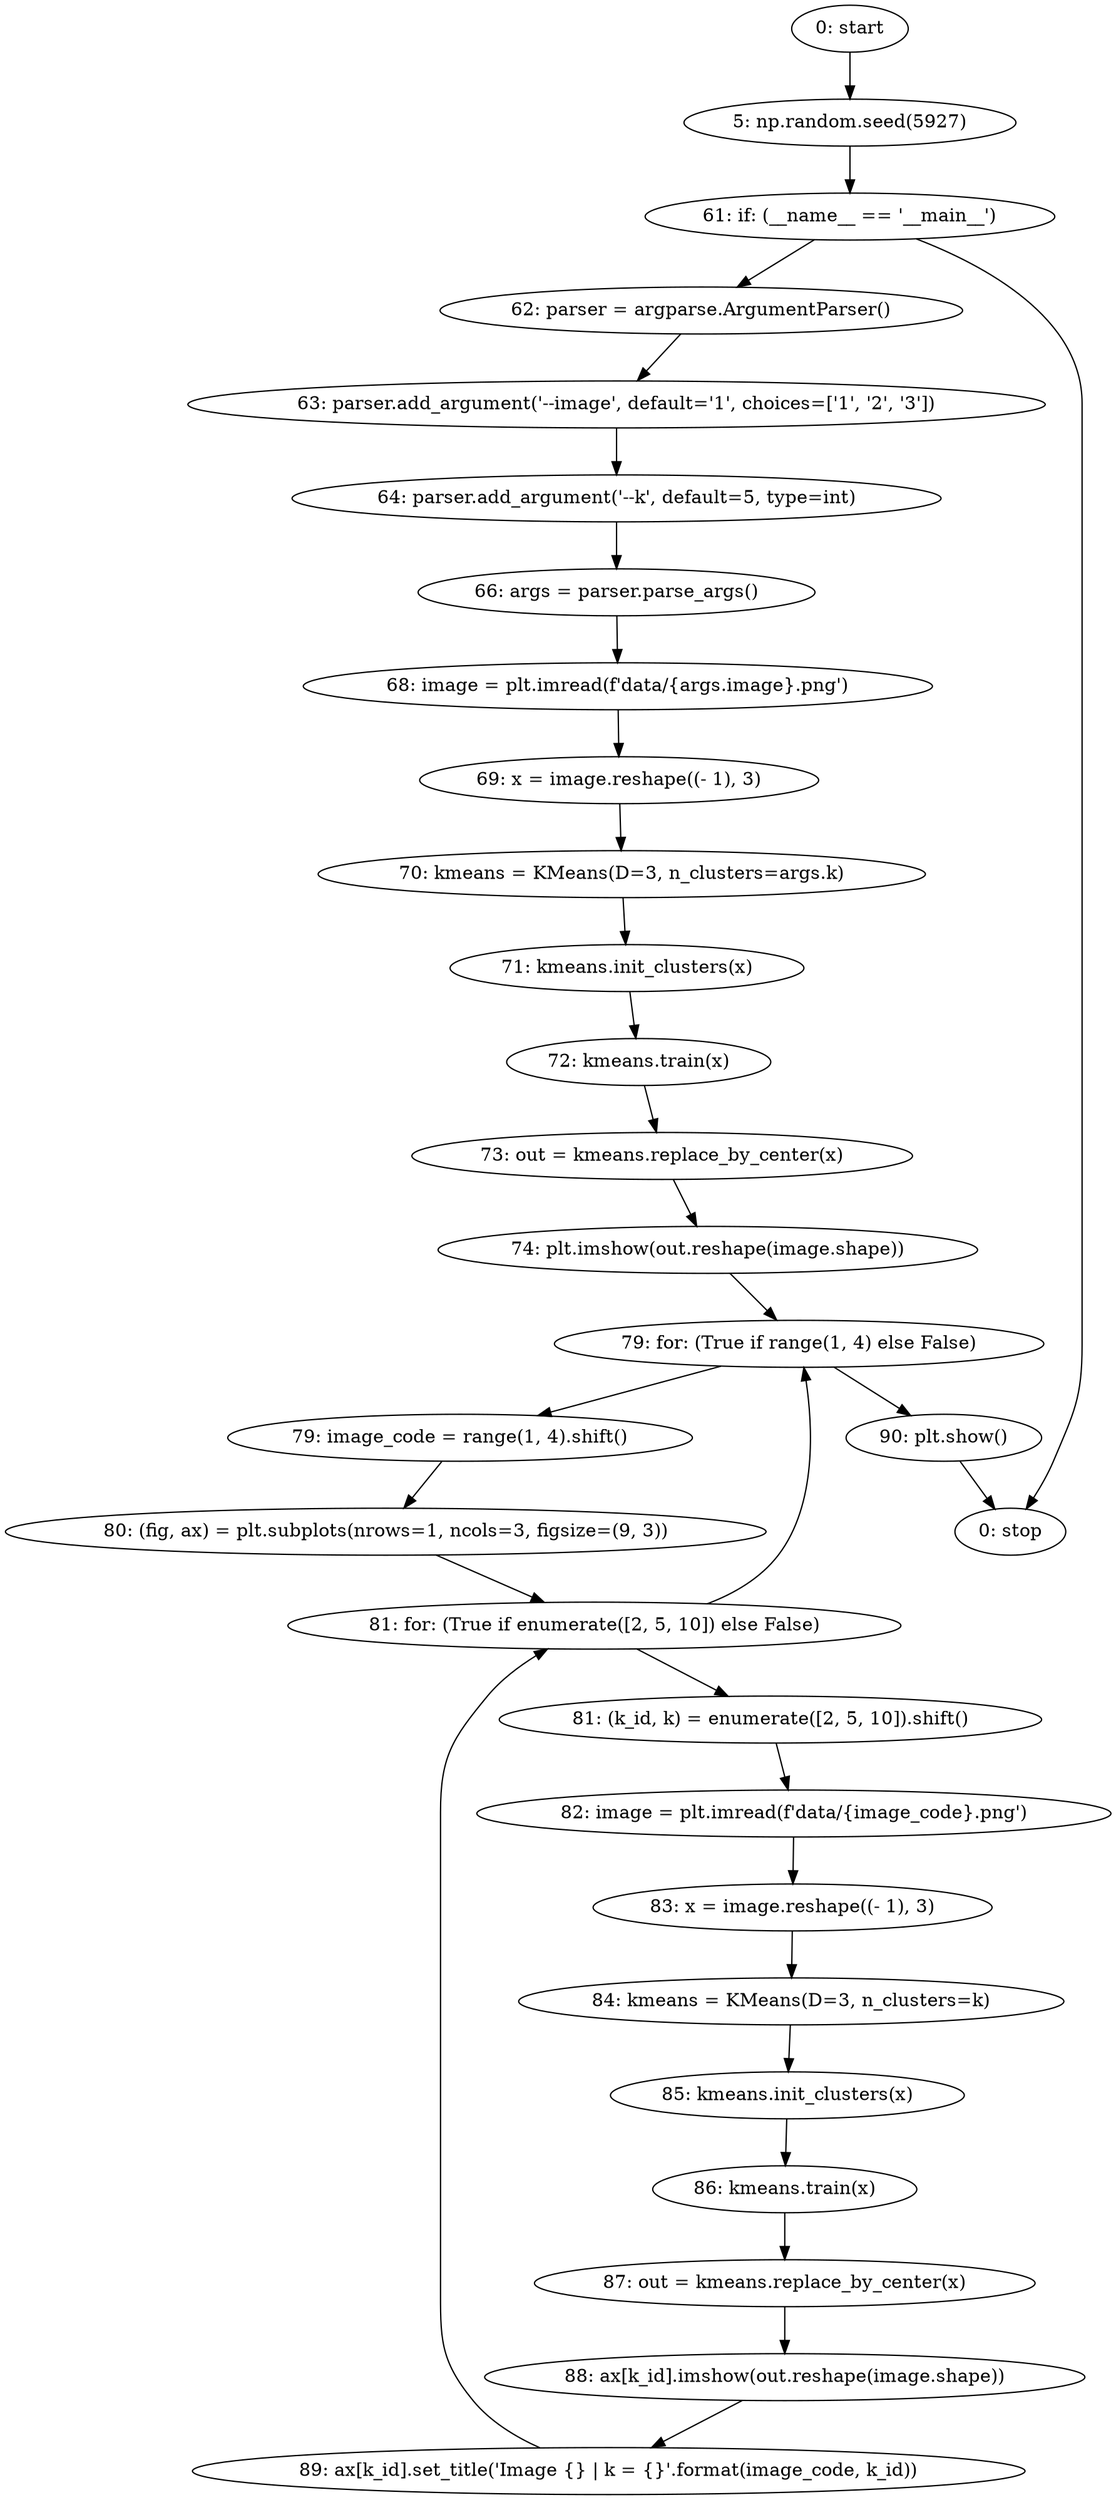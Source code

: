strict digraph "" {
	node [label="\N"];
	0	 [label="0: start"];
	1	 [label="5: np.random.seed(5927)"];
	0 -> 1;
	2	 [label="61: if: (__name__ == '__main__')"];
	1 -> 2;
	3	 [label="62: parser = argparse.ArgumentParser()"];
	2 -> 3;
	28	 [label="0: stop"];
	2 -> 28;
	4	 [label="63: parser.add_argument('--image', default='1', choices=['1', '2', '3'])"];
	3 -> 4;
	5	 [label="64: parser.add_argument('--k', default=5, type=int)"];
	4 -> 5;
	6	 [label="66: args = parser.parse_args()"];
	5 -> 6;
	7	 [label="68: image = plt.imread(f'data/{args.image}.png')"];
	6 -> 7;
	8	 [label="69: x = image.reshape((- 1), 3)"];
	7 -> 8;
	9	 [label="70: kmeans = KMeans(D=3, n_clusters=args.k)"];
	8 -> 9;
	10	 [label="71: kmeans.init_clusters(x)"];
	9 -> 10;
	11	 [label="72: kmeans.train(x)"];
	10 -> 11;
	12	 [label="73: out = kmeans.replace_by_center(x)"];
	11 -> 12;
	13	 [label="74: plt.imshow(out.reshape(image.shape))"];
	12 -> 13;
	14	 [label="79: for: (True if range(1, 4) else False)"];
	13 -> 14;
	15	 [label="79: image_code = range(1, 4).shift()"];
	14 -> 15;
	27	 [label="90: plt.show()"];
	14 -> 27;
	16	 [label="80: (fig, ax) = plt.subplots(nrows=1, ncols=3, figsize=(9, 3))"];
	15 -> 16;
	27 -> 28;
	17	 [label="81: for: (True if enumerate([2, 5, 10]) else False)"];
	17 -> 14;
	18	 [label="81: (k_id, k) = enumerate([2, 5, 10]).shift()"];
	17 -> 18;
	19	 [label="82: image = plt.imread(f'data/{image_code}.png')"];
	18 -> 19;
	16 -> 17;
	26	 [label="89: ax[k_id].set_title('Image {} | k = {}'.format(image_code, k_id))"];
	26 -> 17;
	20	 [label="83: x = image.reshape((- 1), 3)"];
	19 -> 20;
	21	 [label="84: kmeans = KMeans(D=3, n_clusters=k)"];
	20 -> 21;
	22	 [label="85: kmeans.init_clusters(x)"];
	21 -> 22;
	23	 [label="86: kmeans.train(x)"];
	22 -> 23;
	24	 [label="87: out = kmeans.replace_by_center(x)"];
	23 -> 24;
	25	 [label="88: ax[k_id].imshow(out.reshape(image.shape))"];
	24 -> 25;
	25 -> 26;
}

